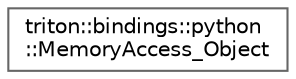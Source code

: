digraph "Graphical Class Hierarchy"
{
 // LATEX_PDF_SIZE
  bgcolor="transparent";
  edge [fontname=Helvetica,fontsize=10,labelfontname=Helvetica,labelfontsize=10];
  node [fontname=Helvetica,fontsize=10,shape=box,height=0.2,width=0.4];
  rankdir="LR";
  Node0 [label="triton::bindings::python\l::MemoryAccess_Object",height=0.2,width=0.4,color="grey40", fillcolor="white", style="filled",URL="$structtriton_1_1bindings_1_1python_1_1MemoryAccess__Object.html",tooltip="pyMemory object."];
}
